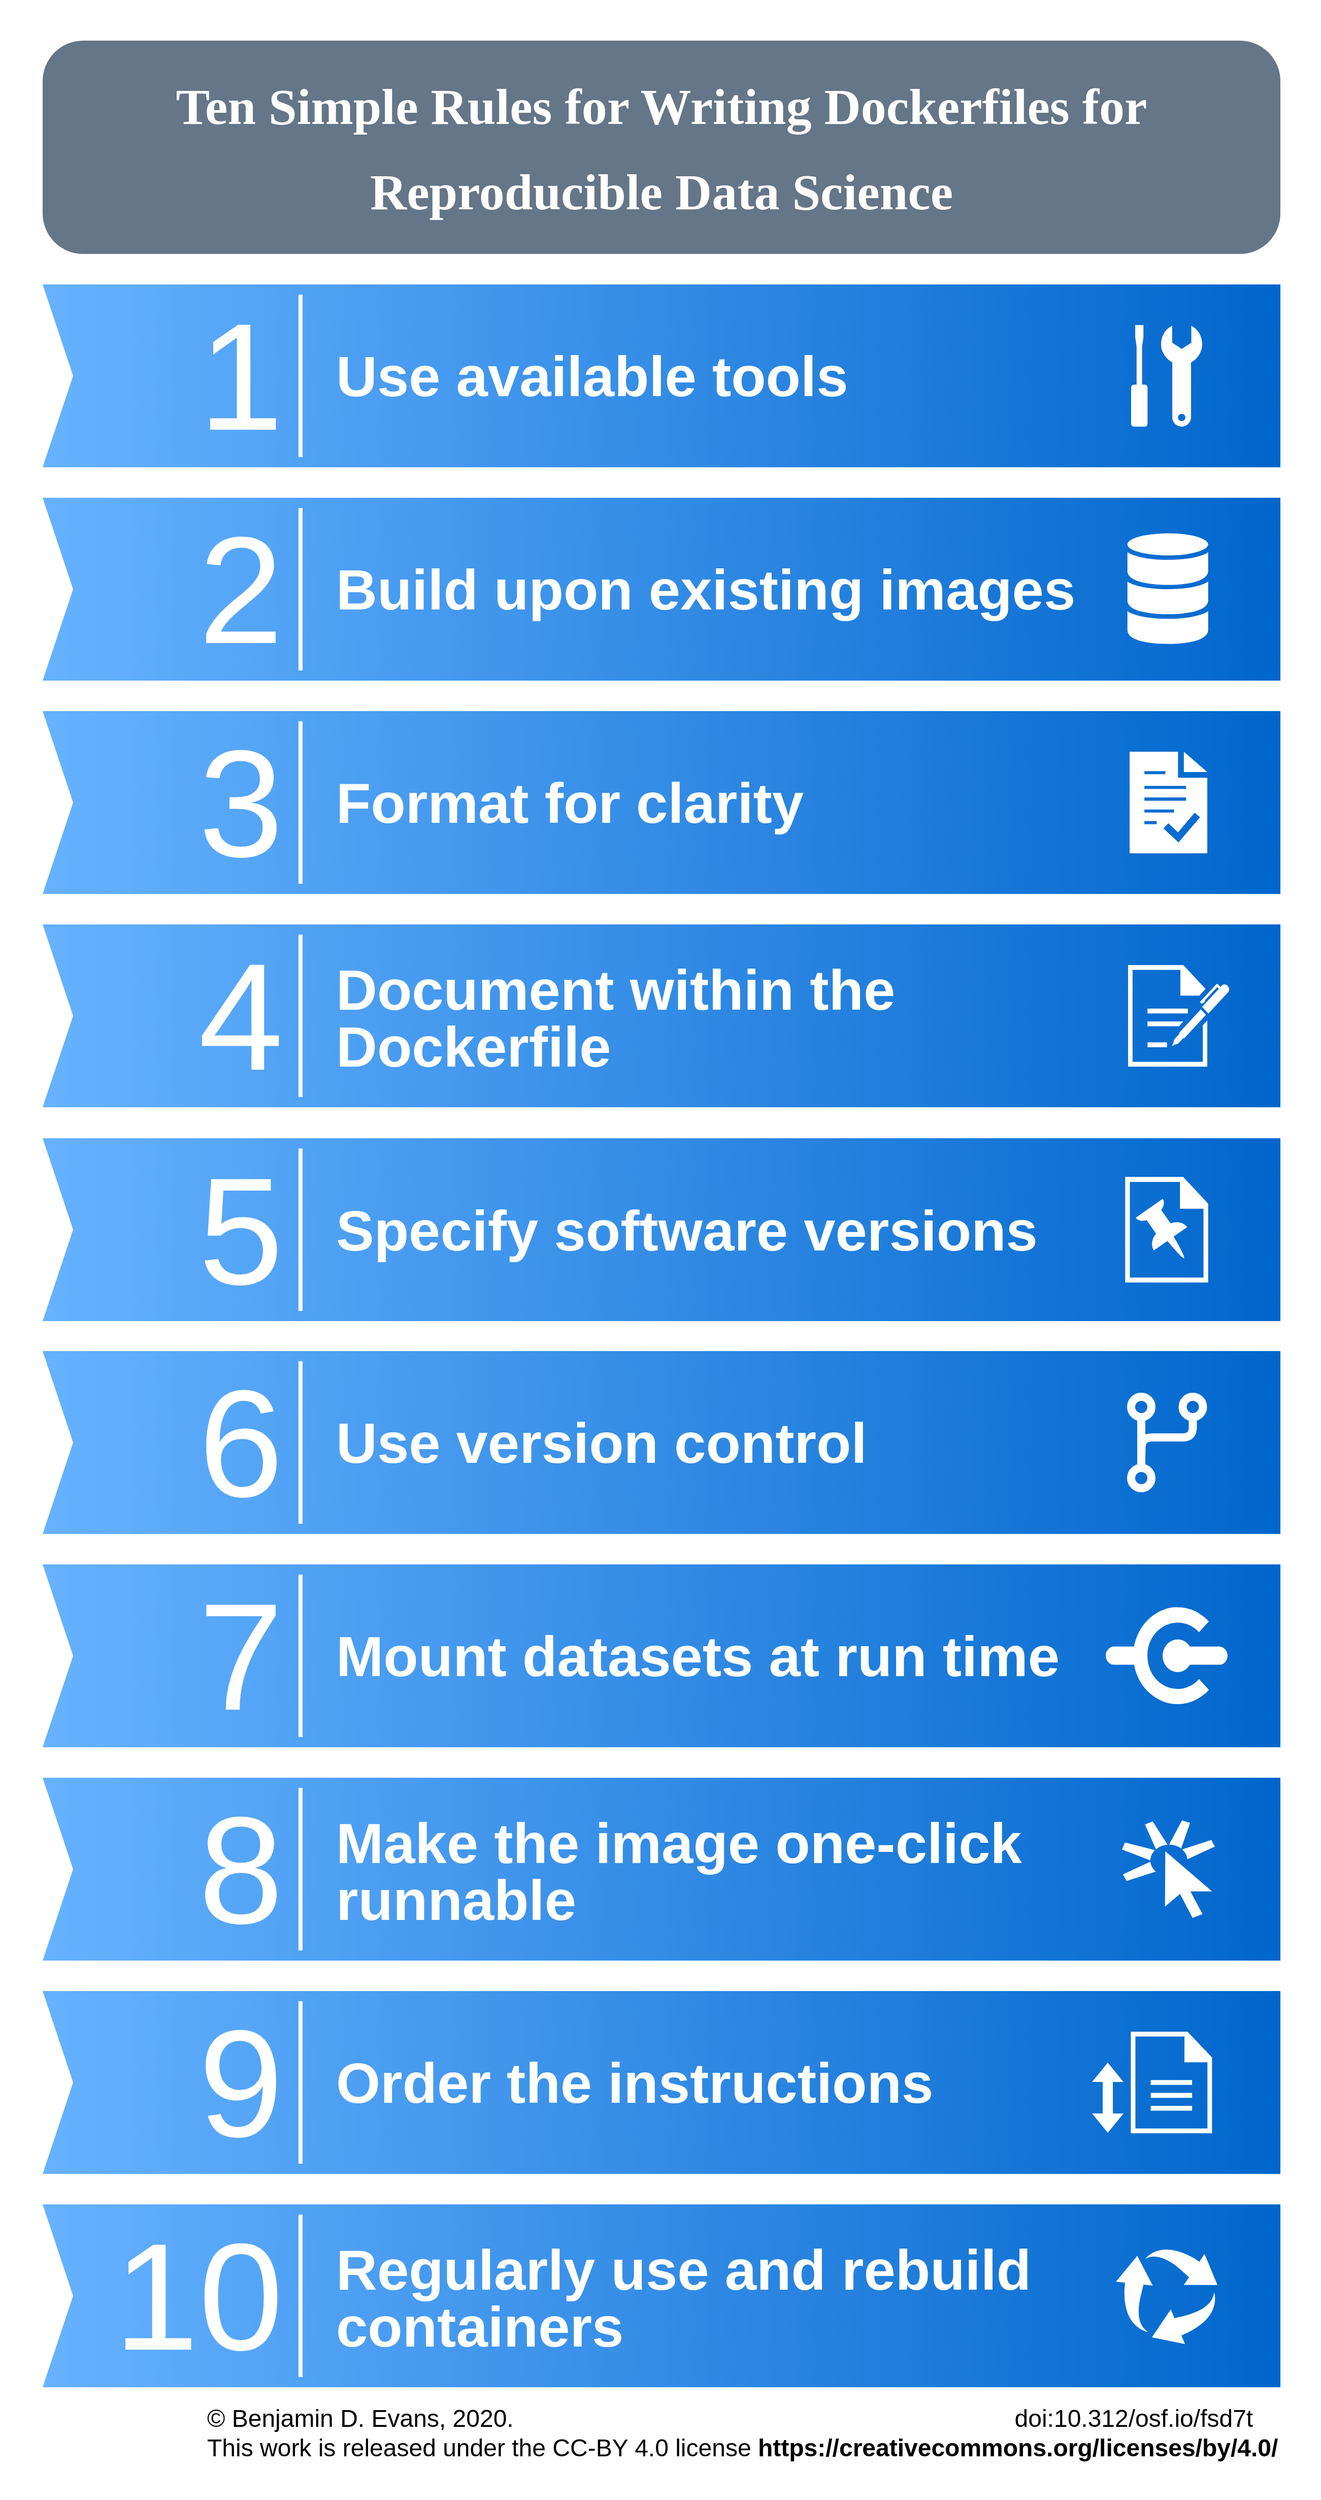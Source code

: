 <mxfile version="13.2.4" type="device"><diagram name="Page-1" id="1622d65d-c77d-c4b6-e0e7-3c11208c8684"><mxGraphModel dx="3246" dy="1957" grid="1" gridSize="10" guides="1" tooltips="1" connect="1" arrows="1" fold="1" page="1" pageScale="1.5" pageWidth="1169" pageHeight="826" background="#ffffff" math="0" shadow="0"><root><mxCell id="0" style=";html=1;"/><mxCell id="1" style=";html=1;" parent="0"/><mxCell id="869962fe87da545-5" value="" style="whiteSpace=wrap;html=1;rounded=1;shadow=0;dashed=0;strokeWidth=1;fontFamily=Verdana;fontSize=70;verticalAlign=top;spacingTop=10;perimeter=rectanglePerimeter;arcSize=0;strokeColor=none;fillColor=none;" parent="1" vertex="1"><mxGeometry x="220" y="10" width="1300" height="2460" as="geometry"/></mxCell><mxCell id="869962fe87da545-2" value="" style="html=1;shadow=0;dashed=0;align=center;verticalAlign=middle;shape=mxgraph.arrows2.arrow;dy=0;dx=0;notch=30;rounded=0;strokeColor=none;strokeWidth=1;fillColor=#0066CC;fontFamily=Tahoma;fontSize=10;fontColor=#000000;gradientColor=#66B2FF;gradientDirection=west;" parent="1" vertex="1"><mxGeometry x="262" y="290" width="1219" height="180" as="geometry"/></mxCell><mxCell id="869962fe87da545-8" value="" style="html=1;shadow=0;dashed=0;align=center;verticalAlign=middle;shape=mxgraph.arrows2.arrow;dy=0;dx=0;notch=30;rounded=0;strokeColor=none;strokeWidth=1;fillColor=#0066CC;fontFamily=Tahoma;fontSize=10;fontColor=#000000;gradientColor=#66B2FF;gradientDirection=west;" parent="1" vertex="1"><mxGeometry x="262" y="500" width="1219" height="180" as="geometry"/></mxCell><mxCell id="869962fe87da545-11" value="" style="html=1;shadow=0;dashed=0;align=center;verticalAlign=middle;shape=mxgraph.arrows2.arrow;dy=0;dx=0;notch=30;rounded=0;strokeColor=none;strokeWidth=1;fillColor=#0066CC;fontFamily=Tahoma;fontSize=10;fontColor=#000000;gradientColor=#66B2FF;gradientDirection=west;" parent="1" vertex="1"><mxGeometry x="262" y="710" width="1219" height="180" as="geometry"/></mxCell><mxCell id="869962fe87da545-14" value="" style="html=1;shadow=0;dashed=0;align=center;verticalAlign=middle;shape=mxgraph.arrows2.arrow;dy=0;dx=0;notch=30;rounded=0;strokeColor=none;strokeWidth=1;fillColor=#0066CC;fontFamily=Tahoma;fontSize=10;fontColor=#000000;gradientColor=#66B2FF;gradientDirection=west;" parent="1" vertex="1"><mxGeometry x="262" y="920" width="1219" height="180" as="geometry"/></mxCell><mxCell id="869962fe87da545-17" value="" style="html=1;shadow=0;dashed=0;align=center;verticalAlign=middle;shape=mxgraph.arrows2.arrow;dy=0;dx=0;notch=30;rounded=0;strokeColor=none;strokeWidth=1;fillColor=#0066CC;fontFamily=Tahoma;fontSize=10;fontColor=#000000;gradientColor=#66B2FF;gradientDirection=west;" parent="1" vertex="1"><mxGeometry x="262" y="1130.5" width="1219" height="180" as="geometry"/></mxCell><mxCell id="869962fe87da545-19" value="1" style="text;html=1;strokeColor=none;fillColor=none;align=right;verticalAlign=middle;whiteSpace=wrap;rounded=0;shadow=0;dashed=0;fontFamily=Helvetica;fontSize=150;fontColor=#FFFFFF;" parent="1" vertex="1"><mxGeometry x="301" y="290" width="200" height="180" as="geometry"/></mxCell><mxCell id="869962fe87da545-20" value="2" style="text;html=1;strokeColor=none;fillColor=none;align=right;verticalAlign=middle;whiteSpace=wrap;rounded=0;shadow=0;dashed=0;fontFamily=Helvetica;fontSize=150;fontColor=#FFFFFF;" parent="1" vertex="1"><mxGeometry x="301" y="500" width="200" height="180" as="geometry"/></mxCell><mxCell id="869962fe87da545-21" value="3" style="text;html=1;strokeColor=none;fillColor=none;align=right;verticalAlign=middle;whiteSpace=wrap;rounded=0;shadow=0;dashed=0;fontFamily=Helvetica;fontSize=150;fontColor=#FFFFFF;" parent="1" vertex="1"><mxGeometry x="301" y="710" width="200" height="180" as="geometry"/></mxCell><mxCell id="869962fe87da545-22" value="4" style="text;html=1;strokeColor=none;fillColor=none;align=right;verticalAlign=middle;whiteSpace=wrap;rounded=0;shadow=0;dashed=0;fontFamily=Helvetica;fontSize=150;fontColor=#FFFFFF;" parent="1" vertex="1"><mxGeometry x="301" y="920" width="200" height="180" as="geometry"/></mxCell><mxCell id="869962fe87da545-23" value="5" style="text;html=1;strokeColor=none;fillColor=none;align=right;verticalAlign=middle;whiteSpace=wrap;rounded=0;shadow=0;dashed=0;fontFamily=Helvetica;fontSize=150;fontColor=#FFFFFF;" parent="1" vertex="1"><mxGeometry x="301" y="1130.5" width="200" height="180" as="geometry"/></mxCell><mxCell id="869962fe87da545-24" value="" style="line;strokeWidth=4;direction=south;html=1;rounded=0;shadow=0;dashed=0;fillColor=none;gradientColor=#AD0002;fontFamily=Helvetica;fontSize=150;fontColor=#FFFFFF;align=right;strokeColor=#FFFFFF;" parent="1" vertex="1"><mxGeometry x="511" y="300" width="10" height="160" as="geometry"/></mxCell><mxCell id="869962fe87da545-25" value="" style="line;strokeWidth=4;direction=south;html=1;rounded=0;shadow=0;dashed=0;fillColor=none;gradientColor=#AD0002;fontFamily=Helvetica;fontSize=150;fontColor=#FFFFFF;align=right;strokeColor=#FFFFFF;" parent="1" vertex="1"><mxGeometry x="511" y="510" width="10" height="160" as="geometry"/></mxCell><mxCell id="869962fe87da545-26" value="" style="line;strokeWidth=4;direction=south;html=1;rounded=0;shadow=0;dashed=0;fillColor=none;gradientColor=#AD0002;fontFamily=Helvetica;fontSize=150;fontColor=#FFFFFF;align=right;strokeColor=#FFFFFF;" parent="1" vertex="1"><mxGeometry x="511" y="720" width="10" height="160" as="geometry"/></mxCell><mxCell id="869962fe87da545-27" value="" style="line;strokeWidth=4;direction=south;html=1;rounded=0;shadow=0;dashed=0;fillColor=none;gradientColor=#AD0002;fontFamily=Helvetica;fontSize=150;fontColor=#FFFFFF;align=right;strokeColor=#FFFFFF;" parent="1" vertex="1"><mxGeometry x="511" y="930" width="10" height="160" as="geometry"/></mxCell><mxCell id="869962fe87da545-28" value="" style="line;strokeWidth=4;direction=south;html=1;rounded=0;shadow=0;dashed=0;fillColor=none;gradientColor=#AD0002;fontFamily=Helvetica;fontSize=150;fontColor=#FFFFFF;align=right;strokeColor=#FFFFFF;" parent="1" vertex="1"><mxGeometry x="511" y="1140.5" width="10" height="160" as="geometry"/></mxCell><mxCell id="869962fe87da545-29" value="&lt;h1&gt;&lt;font style=&quot;line-height: 100% ; font-size: 56px&quot;&gt;Use available tools&lt;/font&gt;&lt;/h1&gt;" style="text;html=1;strokeColor=none;fillColor=none;spacing=0;spacingTop=0;whiteSpace=wrap;overflow=hidden;rounded=0;shadow=0;dashed=0;fontFamily=Helvetica;fontSize=12;fontColor=#FFFFFF;align=left;verticalAlign=middle;" parent="1" vertex="1"><mxGeometry x="551" y="310" width="730" height="140" as="geometry"/></mxCell><mxCell id="869962fe87da545-30" value="&lt;h1&gt;&lt;font style=&quot;line-height: 100% ; font-size: 56px&quot;&gt;Build upon existing images&lt;/font&gt;&lt;/h1&gt;" style="text;html=1;strokeColor=none;fillColor=none;spacing=0;spacingTop=0;whiteSpace=wrap;overflow=hidden;rounded=0;shadow=0;dashed=0;fontFamily=Helvetica;fontSize=12;fontColor=#FFFFFF;align=left;verticalAlign=middle;" parent="1" vertex="1"><mxGeometry x="551" y="520" width="730" height="140" as="geometry"/></mxCell><mxCell id="869962fe87da545-31" value="&lt;h1&gt;&lt;font style=&quot;line-height: 100% ; font-size: 56px&quot;&gt;Format for clarity&lt;/font&gt;&lt;/h1&gt;" style="text;html=1;strokeColor=none;fillColor=none;spacing=0;spacingTop=0;whiteSpace=wrap;overflow=hidden;rounded=0;shadow=0;dashed=0;fontFamily=Helvetica;fontSize=12;fontColor=#FFFFFF;align=left;verticalAlign=middle;" parent="1" vertex="1"><mxGeometry x="551" y="730" width="730" height="140" as="geometry"/></mxCell><mxCell id="869962fe87da545-32" value="&lt;h1&gt;&lt;font style=&quot;line-height: 100% ; font-size: 56px&quot;&gt;Document within the Dockerfile&lt;/font&gt;&lt;/h1&gt;" style="text;html=1;strokeColor=none;fillColor=none;spacing=0;spacingTop=0;whiteSpace=wrap;overflow=hidden;rounded=0;shadow=0;dashed=0;fontFamily=Helvetica;fontSize=12;fontColor=#FFFFFF;align=left;verticalAlign=middle;" parent="1" vertex="1"><mxGeometry x="551" y="940" width="730" height="140" as="geometry"/></mxCell><mxCell id="869962fe87da545-33" value="&lt;h1&gt;&lt;font style=&quot;line-height: 100% ; font-size: 56px&quot;&gt;Specify software versions&lt;/font&gt;&lt;/h1&gt;" style="text;html=1;strokeColor=none;fillColor=none;spacing=0;spacingTop=0;whiteSpace=wrap;overflow=hidden;rounded=0;shadow=0;dashed=0;fontFamily=Helvetica;fontSize=12;fontColor=#FFFFFF;align=left;verticalAlign=middle;" parent="1" vertex="1"><mxGeometry x="551" y="1150.5" width="730" height="140" as="geometry"/></mxCell><mxCell id="869962fe87da545-37" value="" style="shadow=0;dashed=0;html=1;strokeColor=none;fillColor=#FFFFFF;labelPosition=center;verticalLabelPosition=bottom;verticalAlign=top;shape=mxgraph.office.concepts.maintenance;rounded=0;fontFamily=Helvetica;fontSize=12;fontColor=#FFFFFF;align=left;" parent="1" vertex="1"><mxGeometry x="1334" y="330" width="70" height="100" as="geometry"/></mxCell><mxCell id="Tkywn2ojsrIOoug7aCTN-4" value="" style="html=1;shadow=0;dashed=0;align=center;verticalAlign=middle;shape=mxgraph.arrows2.arrow;dy=0;dx=0;notch=30;rounded=0;strokeColor=none;strokeWidth=1;fillColor=#0066CC;fontFamily=Tahoma;fontSize=10;fontColor=#000000;gradientColor=#66B2FF;gradientDirection=west;" parent="1" vertex="1"><mxGeometry x="262" y="1340" width="1219" height="180" as="geometry"/></mxCell><mxCell id="Tkywn2ojsrIOoug7aCTN-5" value="6" style="text;html=1;strokeColor=none;fillColor=none;align=right;verticalAlign=middle;whiteSpace=wrap;rounded=0;shadow=0;dashed=0;fontFamily=Helvetica;fontSize=150;fontColor=#FFFFFF;" parent="1" vertex="1"><mxGeometry x="301" y="1340" width="200" height="180" as="geometry"/></mxCell><mxCell id="Tkywn2ojsrIOoug7aCTN-6" value="" style="line;strokeWidth=4;direction=south;html=1;rounded=0;shadow=0;dashed=0;fillColor=none;gradientColor=#AD0002;fontFamily=Helvetica;fontSize=150;fontColor=#FFFFFF;align=right;strokeColor=#FFFFFF;" parent="1" vertex="1"><mxGeometry x="511" y="1350" width="10" height="160" as="geometry"/></mxCell><mxCell id="Tkywn2ojsrIOoug7aCTN-7" value="&lt;h1&gt;&lt;font style=&quot;line-height: 100% ; font-size: 56px&quot;&gt;Use version control&lt;/font&gt;&lt;/h1&gt;" style="text;html=1;strokeColor=none;fillColor=none;spacing=0;spacingTop=0;whiteSpace=wrap;overflow=hidden;rounded=0;shadow=0;dashed=0;fontFamily=Helvetica;fontSize=12;fontColor=#FFFFFF;align=left;verticalAlign=middle;" parent="1" vertex="1"><mxGeometry x="551" y="1360" width="730" height="140" as="geometry"/></mxCell><mxCell id="Tkywn2ojsrIOoug7aCTN-11" value="" style="html=1;shadow=0;dashed=0;align=center;verticalAlign=middle;shape=mxgraph.arrows2.arrow;dy=0;dx=0;notch=30;rounded=0;strokeColor=none;strokeWidth=1;fillColor=#0066CC;fontFamily=Tahoma;fontSize=10;fontColor=#000000;gradientColor=#66B2FF;gradientDirection=west;" parent="1" vertex="1"><mxGeometry x="262" y="1550" width="1219" height="180" as="geometry"/></mxCell><mxCell id="Tkywn2ojsrIOoug7aCTN-12" value="7" style="text;html=1;strokeColor=none;fillColor=none;align=right;verticalAlign=middle;whiteSpace=wrap;rounded=0;shadow=0;dashed=0;fontFamily=Helvetica;fontSize=150;fontColor=#FFFFFF;" parent="1" vertex="1"><mxGeometry x="301" y="1550" width="200" height="180" as="geometry"/></mxCell><mxCell id="Tkywn2ojsrIOoug7aCTN-13" value="" style="line;strokeWidth=4;direction=south;html=1;rounded=0;shadow=0;dashed=0;fillColor=none;gradientColor=#AD0002;fontFamily=Helvetica;fontSize=150;fontColor=#FFFFFF;align=right;strokeColor=#FFFFFF;" parent="1" vertex="1"><mxGeometry x="511" y="1560" width="10" height="160" as="geometry"/></mxCell><mxCell id="Tkywn2ojsrIOoug7aCTN-14" value="&lt;h1&gt;&lt;font style=&quot;line-height: 100% ; font-size: 56px&quot;&gt;Mount datasets at run time&lt;/font&gt;&lt;/h1&gt;" style="text;html=1;strokeColor=none;fillColor=none;spacing=0;spacingTop=0;whiteSpace=wrap;overflow=hidden;rounded=0;shadow=0;dashed=0;fontFamily=Helvetica;fontSize=12;fontColor=#FFFFFF;align=left;verticalAlign=middle;" parent="1" vertex="1"><mxGeometry x="551" y="1570" width="730" height="140" as="geometry"/></mxCell><mxCell id="Tkywn2ojsrIOoug7aCTN-18" value="" style="html=1;shadow=0;dashed=0;align=center;verticalAlign=middle;shape=mxgraph.arrows2.arrow;dy=0;dx=0;notch=30;rounded=0;strokeColor=none;strokeWidth=1;fillColor=#0066CC;fontFamily=Tahoma;fontSize=10;fontColor=#000000;gradientColor=#66B2FF;gradientDirection=west;" parent="1" vertex="1"><mxGeometry x="262" y="1760" width="1219" height="180" as="geometry"/></mxCell><mxCell id="Tkywn2ojsrIOoug7aCTN-19" value="8" style="text;html=1;strokeColor=none;fillColor=none;align=right;verticalAlign=middle;whiteSpace=wrap;rounded=0;shadow=0;dashed=0;fontFamily=Helvetica;fontSize=150;fontColor=#FFFFFF;" parent="1" vertex="1"><mxGeometry x="301" y="1760" width="200" height="180" as="geometry"/></mxCell><mxCell id="Tkywn2ojsrIOoug7aCTN-20" value="" style="line;strokeWidth=4;direction=south;html=1;rounded=0;shadow=0;dashed=0;fillColor=none;gradientColor=#AD0002;fontFamily=Helvetica;fontSize=150;fontColor=#FFFFFF;align=right;strokeColor=#FFFFFF;" parent="1" vertex="1"><mxGeometry x="511" y="1770" width="10" height="160" as="geometry"/></mxCell><mxCell id="Tkywn2ojsrIOoug7aCTN-21" value="&lt;h1&gt;&lt;font style=&quot;line-height: 100% ; font-size: 56px&quot;&gt;Make the image one-click runnable&lt;/font&gt;&lt;/h1&gt;" style="text;html=1;strokeColor=none;fillColor=none;spacing=0;spacingTop=0;whiteSpace=wrap;overflow=hidden;rounded=0;shadow=0;dashed=0;fontFamily=Helvetica;fontSize=12;fontColor=#FFFFFF;align=left;verticalAlign=middle;" parent="1" vertex="1"><mxGeometry x="551" y="1780" width="730" height="140" as="geometry"/></mxCell><mxCell id="Tkywn2ojsrIOoug7aCTN-25" value="" style="html=1;shadow=0;dashed=0;align=center;verticalAlign=middle;shape=mxgraph.arrows2.arrow;dy=0;dx=0;notch=30;rounded=0;strokeColor=none;strokeWidth=1;fillColor=#0066CC;fontFamily=Tahoma;fontSize=10;gradientDirection=west;gradientColor=#66B2FF;" parent="1" vertex="1"><mxGeometry x="262" y="1970" width="1219" height="180" as="geometry"/></mxCell><mxCell id="Tkywn2ojsrIOoug7aCTN-26" value="9" style="text;html=1;strokeColor=none;fillColor=none;align=right;verticalAlign=middle;whiteSpace=wrap;rounded=0;shadow=0;dashed=0;fontFamily=Helvetica;fontSize=150;fontColor=#FFFFFF;" parent="1" vertex="1"><mxGeometry x="301" y="1970" width="200" height="180" as="geometry"/></mxCell><mxCell id="Tkywn2ojsrIOoug7aCTN-27" value="" style="line;strokeWidth=4;direction=south;html=1;rounded=0;shadow=0;dashed=0;fillColor=none;gradientColor=#AD0002;fontFamily=Helvetica;fontSize=150;fontColor=#FFFFFF;align=right;strokeColor=#FFFFFF;" parent="1" vertex="1"><mxGeometry x="511" y="1980" width="10" height="160" as="geometry"/></mxCell><mxCell id="Tkywn2ojsrIOoug7aCTN-28" value="&lt;h1&gt;&lt;font style=&quot;line-height: 100% ; font-size: 56px&quot;&gt;Order the instructions&lt;/font&gt;&lt;/h1&gt;" style="text;html=1;strokeColor=none;fillColor=none;spacing=0;spacingTop=0;whiteSpace=wrap;overflow=hidden;rounded=0;shadow=0;dashed=0;fontFamily=Helvetica;fontSize=12;fontColor=#FFFFFF;align=left;verticalAlign=middle;" parent="1" vertex="1"><mxGeometry x="551" y="1990" width="730" height="140" as="geometry"/></mxCell><mxCell id="Tkywn2ojsrIOoug7aCTN-32" value="" style="html=1;shadow=0;dashed=0;align=center;verticalAlign=middle;shape=mxgraph.arrows2.arrow;dy=0;dx=0;notch=30;rounded=0;strokeColor=none;strokeWidth=1;fillColor=#0066CC;fontFamily=Tahoma;fontSize=10;fontColor=#000000;gradientColor=#66B2FF;gradientDirection=west;" parent="1" vertex="1"><mxGeometry x="262" y="2180" width="1219" height="180" as="geometry"/></mxCell><mxCell id="Tkywn2ojsrIOoug7aCTN-33" value="10" style="text;html=1;strokeColor=none;fillColor=none;align=right;verticalAlign=middle;whiteSpace=wrap;rounded=0;shadow=0;dashed=0;fontFamily=Helvetica;fontSize=150;fontColor=#FFFFFF;" parent="1" vertex="1"><mxGeometry x="301" y="2180" width="200" height="180" as="geometry"/></mxCell><mxCell id="Tkywn2ojsrIOoug7aCTN-34" value="" style="line;strokeWidth=4;direction=south;html=1;rounded=0;shadow=0;dashed=0;fillColor=none;gradientColor=#AD0002;fontFamily=Helvetica;fontSize=150;fontColor=#FFFFFF;align=right;strokeColor=#FFFFFF;" parent="1" vertex="1"><mxGeometry x="511" y="2190" width="10" height="160" as="geometry"/></mxCell><mxCell id="Tkywn2ojsrIOoug7aCTN-35" value="&lt;h1&gt;&lt;font style=&quot;line-height: 100% ; font-size: 56px&quot;&gt;Regularly use and rebuild containers&lt;/font&gt;&lt;/h1&gt;" style="text;html=1;strokeColor=none;fillColor=none;spacing=0;spacingTop=0;whiteSpace=wrap;overflow=hidden;rounded=0;shadow=0;dashed=0;fontFamily=Helvetica;fontSize=12;fontColor=#FFFFFF;align=left;verticalAlign=middle;" parent="1" vertex="1"><mxGeometry x="551" y="2200" width="730" height="140" as="geometry"/></mxCell><mxCell id="Tkywn2ojsrIOoug7aCTN-43" value="" style="pointerEvents=1;shadow=0;dashed=0;html=1;labelPosition=center;verticalLabelPosition=bottom;verticalAlign=top;outlineConnect=0;align=center;shape=mxgraph.office.concepts.sign_up;strokeColor=none;" parent="1" vertex="1"><mxGeometry x="1331" y="960" width="100" height="100" as="geometry"/></mxCell><mxCell id="Tkywn2ojsrIOoug7aCTN-44" value="" style="pointerEvents=1;shadow=0;dashed=0;html=1;labelPosition=center;verticalLabelPosition=bottom;verticalAlign=top;outlineConnect=0;align=center;shape=mxgraph.office.concepts.get_started;strokeColor=none;" parent="1" vertex="1"><mxGeometry x="1325" y="1802" width="91.5" height="96" as="geometry"/></mxCell><mxCell id="Tkywn2ojsrIOoug7aCTN-46" value="" style="html=1;aspect=fixed;shadow=0;align=center;verticalAlign=top;shape=mxgraph.gcp2.arrow_cycle;strokeColor=none;" parent="1" vertex="1"><mxGeometry x="1319" y="2222.5" width="100" height="95" as="geometry"/></mxCell><mxCell id="Tkywn2ojsrIOoug7aCTN-52" value="" style="pointerEvents=1;shadow=0;dashed=0;html=1;labelPosition=center;verticalLabelPosition=bottom;verticalAlign=top;align=center;shape=mxgraph.mscae.intune.terms_and_conditions;strokeColor=none;" parent="1" vertex="1"><mxGeometry x="1332.5" y="750" width="76.5" height="100" as="geometry"/></mxCell><mxCell id="Tkywn2ojsrIOoug7aCTN-58" value="" style="pointerEvents=1;shadow=0;dashed=0;html=1;labelPosition=center;verticalLabelPosition=bottom;verticalAlign=top;outlineConnect=0;align=center;shape=mxgraph.office.concepts.document_blank;strokeColor=none;" parent="1" vertex="1"><mxGeometry x="1328.13" y="1168.5" width="81.75" height="104" as="geometry"/></mxCell><mxCell id="Tkywn2ojsrIOoug7aCTN-57" value="" style="pointerEvents=1;shadow=0;dashed=0;html=1;labelPosition=center;verticalLabelPosition=bottom;verticalAlign=top;outlineConnect=0;align=center;shape=mxgraph.office.concepts.pin;strokeColor=none;rotation=-35;" parent="1" vertex="1"><mxGeometry x="1349.01" y="1194" width="40" height="60" as="geometry"/></mxCell><mxCell id="Tkywn2ojsrIOoug7aCTN-63" value="&lt;font size=&quot;1&quot;&gt;&lt;b style=&quot;font-size: 50px&quot;&gt;Ten Simple Rules for Writing Dockerfiles for Reproducible Data Science&lt;/b&gt;&lt;/font&gt;" style="whiteSpace=wrap;html=1;rounded=1;shadow=0;dashed=0;strokeWidth=1;fillColor=#647687;fontFamily=Verdana;fontSize=70;strokeColor=none;verticalAlign=top;spacingTop=10;perimeter=rectanglePerimeter;arcSize=19;fontColor=#ffffff;" parent="1" vertex="1"><mxGeometry x="262" y="50" width="1219" height="210" as="geometry"/></mxCell><mxCell id="Tkywn2ojsrIOoug7aCTN-80" value="" style="pointerEvents=1;shadow=0;dashed=0;html=1;labelPosition=center;verticalLabelPosition=bottom;verticalAlign=top;outlineConnect=0;align=center;shape=mxgraph.office.concepts.document;rounded=1;strokeColor=none;" parent="1" vertex="1"><mxGeometry x="1333.68" y="2010" width="80" height="100" as="geometry"/></mxCell><mxCell id="Tkywn2ojsrIOoug7aCTN-85" value="" style="pointerEvents=1;shadow=0;dashed=0;html=1;labelPosition=center;verticalLabelPosition=bottom;verticalAlign=top;outlineConnect=0;align=center;shape=mxgraph.office.concepts.connector;rounded=1;strokeColor=none;" parent="1" vertex="1"><mxGeometry x="1309" y="1592" width="120" height="96" as="geometry"/></mxCell><mxCell id="Tkywn2ojsrIOoug7aCTN-89" value="" style="shape=flexArrow;endArrow=classic;startArrow=classic;html=1;strokeColor=none;fillColor=#ffffff;comic=0;shadow=0;snapToPoint=1;" parent="1" edge="1"><mxGeometry width="50" height="50" relative="1" as="geometry"><mxPoint x="1311" y="2110" as="sourcePoint"/><mxPoint x="1311" y="2040" as="targetPoint"/></mxGeometry></mxCell><mxCell id="Tkywn2ojsrIOoug7aCTN-93" value="&lt;div style=&quot;text-align: justify&quot;&gt;&lt;span style=&quot;font-size: 24px&quot;&gt;© Benjamin D. Evans, 2020.&amp;nbsp; &amp;nbsp; &amp;nbsp; &amp;nbsp; &amp;nbsp; &amp;nbsp; &amp;nbsp; &amp;nbsp; &amp;nbsp; &amp;nbsp; &amp;nbsp; &amp;nbsp; &amp;nbsp; &amp;nbsp; &amp;nbsp; &amp;nbsp; &amp;nbsp; &amp;nbsp; &amp;nbsp; &amp;nbsp; &amp;nbsp; &amp;nbsp; &amp;nbsp; &amp;nbsp; &amp;nbsp; &amp;nbsp; &amp;nbsp; &amp;nbsp; &amp;nbsp; &amp;nbsp; &amp;nbsp; &amp;nbsp; &amp;nbsp; &amp;nbsp; &amp;nbsp; &amp;nbsp; &amp;nbsp; doi:10.312/osf.io/fsd7t&lt;/span&gt;&lt;/div&gt;&lt;font style=&quot;font-size: 24px&quot;&gt;&lt;div style=&quot;text-align: justify&quot;&gt;&lt;span&gt;This work is released under the CC-BY 4.0 license&amp;nbsp;&lt;/span&gt;&lt;b&gt;https://creativecommons.org/licenses/by/4.0/&lt;/b&gt;&lt;/div&gt;&lt;/font&gt;" style="text;html=1;resizable=0;autosize=1;align=left;verticalAlign=middle;points=[];fillColor=none;strokeColor=none;rounded=0;" parent="1" vertex="1"><mxGeometry x="422" y="2385" width="1070" height="40" as="geometry"/></mxCell><mxCell id="Tkywn2ojsrIOoug7aCTN-98" value="" style="shape=image;verticalLabelPosition=bottom;labelBackgroundColor=#ffffff;verticalAlign=top;aspect=fixed;imageAspect=0;image=https://mirrors.creativecommons.org/presskit/buttons/88x31/png/by.png;" parent="1" vertex="1"><mxGeometry x="262" y="2380" width="142.9" height="50" as="geometry"/></mxCell><mxCell id="ZoArz7WLxrTB0LBLuGcs-1" value="" style="shadow=0;dashed=0;html=1;labelPosition=center;verticalLabelPosition=bottom;verticalAlign=top;outlineConnect=0;align=center;shape=mxgraph.office.databases.database_mini_3;strokeColor=none;" vertex="1" parent="1"><mxGeometry x="1330.37" y="535" width="79.5" height="110" as="geometry"/></mxCell><mxCell id="ZoArz7WLxrTB0LBLuGcs-16" value="" style="ellipse;whiteSpace=wrap;html=1;aspect=fixed;rounded=1;strokeWidth=8;fillColor=none;strokeColor=#FFFFFF;" vertex="1" parent="1"><mxGeometry x="1334.0" y="1385" width="20" height="20" as="geometry"/></mxCell><mxCell id="ZoArz7WLxrTB0LBLuGcs-17" value="" style="ellipse;whiteSpace=wrap;html=1;aspect=fixed;rounded=1;strokeWidth=8;fillColor=none;strokeColor=#FFFFFF;" vertex="1" parent="1"><mxGeometry x="1334.0" y="1455" width="20" height="20" as="geometry"/></mxCell><mxCell id="ZoArz7WLxrTB0LBLuGcs-18" style="edgeStyle=orthogonalEdgeStyle;rounded=1;comic=0;orthogonalLoop=1;jettySize=auto;html=1;exitX=0.5;exitY=1;exitDx=0;exitDy=0;shadow=0;startArrow=none;startFill=0;endArrow=none;endFill=0;strokeWidth=8;strokeColor=#FFFFFF;" edge="1" parent="1" source="ZoArz7WLxrTB0LBLuGcs-19"><mxGeometry relative="1" as="geometry"><mxPoint x="1344.0" y="1445" as="targetPoint"/></mxGeometry></mxCell><mxCell id="ZoArz7WLxrTB0LBLuGcs-19" value="" style="ellipse;whiteSpace=wrap;html=1;aspect=fixed;rounded=1;strokeWidth=8;fillColor=none;strokeColor=#FFFFFF;" vertex="1" parent="1"><mxGeometry x="1384.75" y="1385" width="20" height="20" as="geometry"/></mxCell><mxCell id="ZoArz7WLxrTB0LBLuGcs-20" style="comic=0;orthogonalLoop=1;jettySize=auto;html=1;entryX=0.5;entryY=1;entryDx=0;entryDy=0;shadow=0;rounded=1;edgeStyle=orthogonalEdgeStyle;startArrow=none;startFill=0;endArrow=none;endFill=0;strokeWidth=8;strokeColor=#FFFFFF;" edge="1" parent="1" source="ZoArz7WLxrTB0LBLuGcs-17" target="ZoArz7WLxrTB0LBLuGcs-16"><mxGeometry relative="1" as="geometry"><mxPoint x="1322.38" y="1484.0" as="sourcePoint"/></mxGeometry></mxCell></root></mxGraphModel></diagram></mxfile>